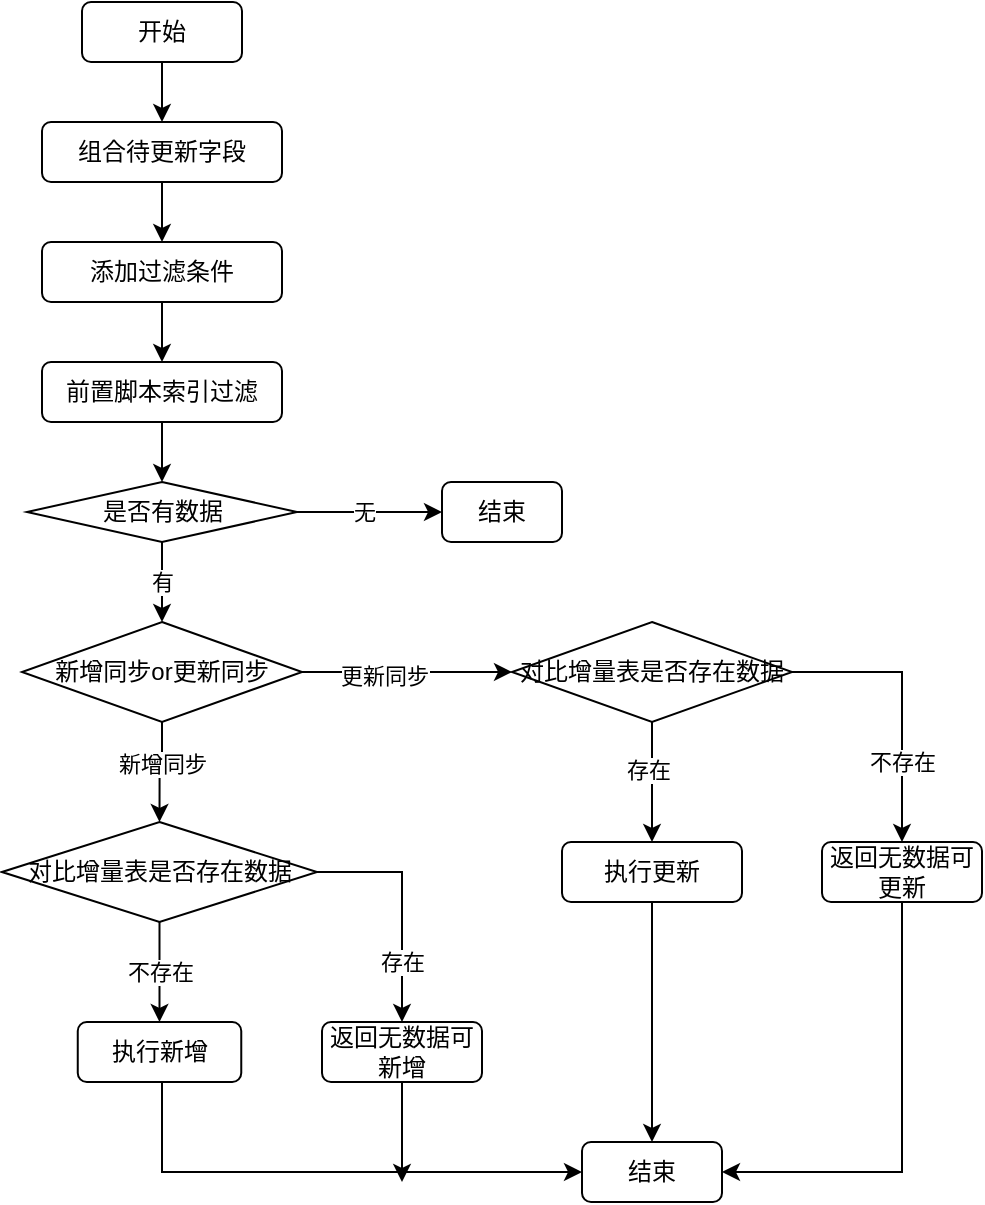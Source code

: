 <mxfile version="20.2.3" type="github">
  <diagram id="C5RBs43oDa-KdzZeNtuy" name="Page-1">
    <mxGraphModel dx="813" dy="435" grid="1" gridSize="10" guides="1" tooltips="1" connect="1" arrows="1" fold="1" page="1" pageScale="1" pageWidth="827" pageHeight="1169" math="0" shadow="0">
      <root>
        <mxCell id="WIyWlLk6GJQsqaUBKTNV-0" />
        <mxCell id="WIyWlLk6GJQsqaUBKTNV-1" parent="WIyWlLk6GJQsqaUBKTNV-0" />
        <mxCell id="F0Xwz5_cFICi8rasz0tl-6" style="edgeStyle=orthogonalEdgeStyle;rounded=0;orthogonalLoop=1;jettySize=auto;html=1;" edge="1" parent="WIyWlLk6GJQsqaUBKTNV-1" source="WIyWlLk6GJQsqaUBKTNV-3" target="WIyWlLk6GJQsqaUBKTNV-12">
          <mxGeometry relative="1" as="geometry" />
        </mxCell>
        <mxCell id="WIyWlLk6GJQsqaUBKTNV-3" value="开始" style="rounded=1;whiteSpace=wrap;html=1;fontSize=12;glass=0;strokeWidth=1;shadow=0;" parent="WIyWlLk6GJQsqaUBKTNV-1" vertex="1">
          <mxGeometry x="290" y="250" width="80" height="30" as="geometry" />
        </mxCell>
        <mxCell id="F0Xwz5_cFICi8rasz0tl-25" value="" style="edgeStyle=orthogonalEdgeStyle;rounded=0;orthogonalLoop=1;jettySize=auto;html=1;" edge="1" parent="WIyWlLk6GJQsqaUBKTNV-1" source="WIyWlLk6GJQsqaUBKTNV-12" target="F0Xwz5_cFICi8rasz0tl-24">
          <mxGeometry relative="1" as="geometry" />
        </mxCell>
        <mxCell id="WIyWlLk6GJQsqaUBKTNV-12" value="组合待更新字段" style="rounded=1;whiteSpace=wrap;html=1;fontSize=12;glass=0;strokeWidth=1;shadow=0;" parent="WIyWlLk6GJQsqaUBKTNV-1" vertex="1">
          <mxGeometry x="270" y="310" width="120" height="30" as="geometry" />
        </mxCell>
        <mxCell id="F0Xwz5_cFICi8rasz0tl-60" style="edgeStyle=orthogonalEdgeStyle;rounded=0;orthogonalLoop=1;jettySize=auto;html=1;entryX=0.5;entryY=0;entryDx=0;entryDy=0;" edge="1" parent="WIyWlLk6GJQsqaUBKTNV-1" source="F0Xwz5_cFICi8rasz0tl-1" target="F0Xwz5_cFICi8rasz0tl-59">
          <mxGeometry relative="1" as="geometry" />
        </mxCell>
        <mxCell id="F0Xwz5_cFICi8rasz0tl-1" value="前置脚本索引过滤" style="rounded=1;whiteSpace=wrap;html=1;fontSize=12;glass=0;strokeWidth=1;shadow=0;" vertex="1" parent="WIyWlLk6GJQsqaUBKTNV-1">
          <mxGeometry x="270" y="430" width="120" height="30" as="geometry" />
        </mxCell>
        <mxCell id="F0Xwz5_cFICi8rasz0tl-20" style="edgeStyle=orthogonalEdgeStyle;rounded=0;orthogonalLoop=1;jettySize=auto;html=1;entryX=0;entryY=0.5;entryDx=0;entryDy=0;" edge="1" parent="WIyWlLk6GJQsqaUBKTNV-1" source="F0Xwz5_cFICi8rasz0tl-4" target="F0Xwz5_cFICi8rasz0tl-16">
          <mxGeometry relative="1" as="geometry">
            <mxPoint x="500" y="585" as="targetPoint" />
          </mxGeometry>
        </mxCell>
        <mxCell id="F0Xwz5_cFICi8rasz0tl-28" value="更新同步" style="edgeLabel;html=1;align=center;verticalAlign=middle;resizable=0;points=[];" vertex="1" connectable="0" parent="F0Xwz5_cFICi8rasz0tl-20">
          <mxGeometry x="-0.229" y="-2" relative="1" as="geometry">
            <mxPoint as="offset" />
          </mxGeometry>
        </mxCell>
        <mxCell id="F0Xwz5_cFICi8rasz0tl-35" style="edgeStyle=orthogonalEdgeStyle;rounded=0;orthogonalLoop=1;jettySize=auto;html=1;exitX=0.5;exitY=1;exitDx=0;exitDy=0;entryX=0.5;entryY=0;entryDx=0;entryDy=0;" edge="1" parent="WIyWlLk6GJQsqaUBKTNV-1" source="F0Xwz5_cFICi8rasz0tl-4" target="F0Xwz5_cFICi8rasz0tl-15">
          <mxGeometry relative="1" as="geometry" />
        </mxCell>
        <mxCell id="F0Xwz5_cFICi8rasz0tl-37" value="新增同步" style="edgeLabel;html=1;align=center;verticalAlign=middle;resizable=0;points=[];" vertex="1" connectable="0" parent="F0Xwz5_cFICi8rasz0tl-35">
          <mxGeometry x="-0.196" relative="1" as="geometry">
            <mxPoint as="offset" />
          </mxGeometry>
        </mxCell>
        <mxCell id="F0Xwz5_cFICi8rasz0tl-4" value="新增同步or更新同步" style="rhombus;whiteSpace=wrap;html=1;" vertex="1" parent="WIyWlLk6GJQsqaUBKTNV-1">
          <mxGeometry x="260" y="560" width="140" height="50" as="geometry" />
        </mxCell>
        <mxCell id="F0Xwz5_cFICi8rasz0tl-45" style="edgeStyle=orthogonalEdgeStyle;rounded=0;orthogonalLoop=1;jettySize=auto;html=1;" edge="1" parent="WIyWlLk6GJQsqaUBKTNV-1" source="F0Xwz5_cFICi8rasz0tl-15" target="F0Xwz5_cFICi8rasz0tl-44">
          <mxGeometry relative="1" as="geometry">
            <Array as="points">
              <mxPoint x="328.75" y="750" />
              <mxPoint x="328.75" y="750" />
            </Array>
          </mxGeometry>
        </mxCell>
        <mxCell id="F0Xwz5_cFICi8rasz0tl-47" value="不存在" style="edgeLabel;html=1;align=center;verticalAlign=middle;resizable=0;points=[];" vertex="1" connectable="0" parent="F0Xwz5_cFICi8rasz0tl-45">
          <mxGeometry x="-0.285" relative="1" as="geometry">
            <mxPoint y="7" as="offset" />
          </mxGeometry>
        </mxCell>
        <mxCell id="F0Xwz5_cFICi8rasz0tl-54" style="edgeStyle=orthogonalEdgeStyle;rounded=0;orthogonalLoop=1;jettySize=auto;html=1;" edge="1" parent="WIyWlLk6GJQsqaUBKTNV-1" source="F0Xwz5_cFICi8rasz0tl-15" target="F0Xwz5_cFICi8rasz0tl-53">
          <mxGeometry relative="1" as="geometry" />
        </mxCell>
        <mxCell id="F0Xwz5_cFICi8rasz0tl-84" value="存在" style="edgeLabel;html=1;align=center;verticalAlign=middle;resizable=0;points=[];" vertex="1" connectable="0" parent="F0Xwz5_cFICi8rasz0tl-54">
          <mxGeometry x="-0.347" y="1" relative="1" as="geometry">
            <mxPoint x="4" y="46" as="offset" />
          </mxGeometry>
        </mxCell>
        <mxCell id="F0Xwz5_cFICi8rasz0tl-15" value="对比增量表是否存在数据" style="rhombus;whiteSpace=wrap;html=1;" vertex="1" parent="WIyWlLk6GJQsqaUBKTNV-1">
          <mxGeometry x="250" y="660" width="157.5" height="50" as="geometry" />
        </mxCell>
        <mxCell id="F0Xwz5_cFICi8rasz0tl-56" style="edgeStyle=orthogonalEdgeStyle;rounded=0;orthogonalLoop=1;jettySize=auto;html=1;entryX=0.5;entryY=0;entryDx=0;entryDy=0;" edge="1" parent="WIyWlLk6GJQsqaUBKTNV-1" source="F0Xwz5_cFICi8rasz0tl-16" target="F0Xwz5_cFICi8rasz0tl-50">
          <mxGeometry relative="1" as="geometry" />
        </mxCell>
        <mxCell id="F0Xwz5_cFICi8rasz0tl-87" value="存在" style="edgeLabel;html=1;align=center;verticalAlign=middle;resizable=0;points=[];" vertex="1" connectable="0" parent="F0Xwz5_cFICi8rasz0tl-56">
          <mxGeometry x="-0.195" y="-2" relative="1" as="geometry">
            <mxPoint as="offset" />
          </mxGeometry>
        </mxCell>
        <mxCell id="F0Xwz5_cFICi8rasz0tl-58" style="edgeStyle=orthogonalEdgeStyle;rounded=0;orthogonalLoop=1;jettySize=auto;html=1;" edge="1" parent="WIyWlLk6GJQsqaUBKTNV-1" source="F0Xwz5_cFICi8rasz0tl-16" target="F0Xwz5_cFICi8rasz0tl-57">
          <mxGeometry relative="1" as="geometry" />
        </mxCell>
        <mxCell id="F0Xwz5_cFICi8rasz0tl-85" value="不存在" style="edgeLabel;html=1;align=center;verticalAlign=middle;resizable=0;points=[];" vertex="1" connectable="0" parent="F0Xwz5_cFICi8rasz0tl-58">
          <mxGeometry x="-0.214" y="-1" relative="1" as="geometry">
            <mxPoint x="1" y="45" as="offset" />
          </mxGeometry>
        </mxCell>
        <mxCell id="F0Xwz5_cFICi8rasz0tl-16" value="对比增量表是否存在数据" style="rhombus;whiteSpace=wrap;html=1;" vertex="1" parent="WIyWlLk6GJQsqaUBKTNV-1">
          <mxGeometry x="505" y="560" width="140" height="50" as="geometry" />
        </mxCell>
        <mxCell id="F0Xwz5_cFICi8rasz0tl-27" style="edgeStyle=orthogonalEdgeStyle;rounded=0;orthogonalLoop=1;jettySize=auto;html=1;exitX=0.5;exitY=1;exitDx=0;exitDy=0;entryX=0.5;entryY=0;entryDx=0;entryDy=0;" edge="1" parent="WIyWlLk6GJQsqaUBKTNV-1" source="F0Xwz5_cFICi8rasz0tl-24" target="F0Xwz5_cFICi8rasz0tl-1">
          <mxGeometry relative="1" as="geometry" />
        </mxCell>
        <mxCell id="F0Xwz5_cFICi8rasz0tl-24" value="添加过滤条件" style="rounded=1;whiteSpace=wrap;html=1;fontSize=12;glass=0;strokeWidth=1;shadow=0;" vertex="1" parent="WIyWlLk6GJQsqaUBKTNV-1">
          <mxGeometry x="270" y="370" width="120" height="30" as="geometry" />
        </mxCell>
        <mxCell id="F0Xwz5_cFICi8rasz0tl-73" style="edgeStyle=orthogonalEdgeStyle;rounded=0;orthogonalLoop=1;jettySize=auto;html=1;entryX=0;entryY=0.5;entryDx=0;entryDy=0;" edge="1" parent="WIyWlLk6GJQsqaUBKTNV-1" source="F0Xwz5_cFICi8rasz0tl-44" target="F0Xwz5_cFICi8rasz0tl-72">
          <mxGeometry relative="1" as="geometry">
            <Array as="points">
              <mxPoint x="330" y="835" />
            </Array>
          </mxGeometry>
        </mxCell>
        <mxCell id="F0Xwz5_cFICi8rasz0tl-44" value="执行新增" style="rounded=1;whiteSpace=wrap;html=1;" vertex="1" parent="WIyWlLk6GJQsqaUBKTNV-1">
          <mxGeometry x="287.88" y="760" width="81.75" height="30" as="geometry" />
        </mxCell>
        <mxCell id="F0Xwz5_cFICi8rasz0tl-75" style="edgeStyle=orthogonalEdgeStyle;rounded=0;orthogonalLoop=1;jettySize=auto;html=1;entryX=0.5;entryY=0;entryDx=0;entryDy=0;" edge="1" parent="WIyWlLk6GJQsqaUBKTNV-1" source="F0Xwz5_cFICi8rasz0tl-50" target="F0Xwz5_cFICi8rasz0tl-72">
          <mxGeometry relative="1" as="geometry">
            <Array as="points">
              <mxPoint x="575" y="770" />
              <mxPoint x="575" y="770" />
            </Array>
          </mxGeometry>
        </mxCell>
        <mxCell id="F0Xwz5_cFICi8rasz0tl-50" value="执行更新" style="rounded=1;whiteSpace=wrap;html=1;" vertex="1" parent="WIyWlLk6GJQsqaUBKTNV-1">
          <mxGeometry x="530" y="670" width="90" height="30" as="geometry" />
        </mxCell>
        <mxCell id="F0Xwz5_cFICi8rasz0tl-81" style="edgeStyle=orthogonalEdgeStyle;rounded=0;orthogonalLoop=1;jettySize=auto;html=1;" edge="1" parent="WIyWlLk6GJQsqaUBKTNV-1" source="F0Xwz5_cFICi8rasz0tl-53">
          <mxGeometry relative="1" as="geometry">
            <mxPoint x="450" y="840" as="targetPoint" />
          </mxGeometry>
        </mxCell>
        <mxCell id="F0Xwz5_cFICi8rasz0tl-53" value="返回无数据可新增" style="rounded=1;whiteSpace=wrap;html=1;" vertex="1" parent="WIyWlLk6GJQsqaUBKTNV-1">
          <mxGeometry x="410" y="760" width="80" height="30" as="geometry" />
        </mxCell>
        <mxCell id="F0Xwz5_cFICi8rasz0tl-76" style="edgeStyle=orthogonalEdgeStyle;rounded=0;orthogonalLoop=1;jettySize=auto;html=1;entryX=1;entryY=0.5;entryDx=0;entryDy=0;" edge="1" parent="WIyWlLk6GJQsqaUBKTNV-1" source="F0Xwz5_cFICi8rasz0tl-57" target="F0Xwz5_cFICi8rasz0tl-72">
          <mxGeometry relative="1" as="geometry">
            <Array as="points">
              <mxPoint x="700" y="835" />
            </Array>
          </mxGeometry>
        </mxCell>
        <mxCell id="F0Xwz5_cFICi8rasz0tl-57" value="返回无数据可更新" style="rounded=1;whiteSpace=wrap;html=1;" vertex="1" parent="WIyWlLk6GJQsqaUBKTNV-1">
          <mxGeometry x="660" y="670" width="80" height="30" as="geometry" />
        </mxCell>
        <mxCell id="F0Xwz5_cFICi8rasz0tl-61" style="edgeStyle=orthogonalEdgeStyle;rounded=0;orthogonalLoop=1;jettySize=auto;html=1;exitX=0.5;exitY=1;exitDx=0;exitDy=0;entryX=0.5;entryY=0;entryDx=0;entryDy=0;" edge="1" parent="WIyWlLk6GJQsqaUBKTNV-1" source="F0Xwz5_cFICi8rasz0tl-59" target="F0Xwz5_cFICi8rasz0tl-4">
          <mxGeometry relative="1" as="geometry">
            <Array as="points">
              <mxPoint x="330" y="540" />
              <mxPoint x="330" y="540" />
            </Array>
          </mxGeometry>
        </mxCell>
        <mxCell id="F0Xwz5_cFICi8rasz0tl-65" value="有" style="edgeLabel;html=1;align=center;verticalAlign=middle;resizable=0;points=[];" vertex="1" connectable="0" parent="F0Xwz5_cFICi8rasz0tl-61">
          <mxGeometry x="-0.21" y="3" relative="1" as="geometry">
            <mxPoint x="-3" y="4" as="offset" />
          </mxGeometry>
        </mxCell>
        <mxCell id="F0Xwz5_cFICi8rasz0tl-66" style="edgeStyle=orthogonalEdgeStyle;rounded=0;orthogonalLoop=1;jettySize=auto;html=1;" edge="1" parent="WIyWlLk6GJQsqaUBKTNV-1" source="F0Xwz5_cFICi8rasz0tl-59" target="F0Xwz5_cFICi8rasz0tl-67">
          <mxGeometry relative="1" as="geometry">
            <mxPoint x="430" y="505" as="targetPoint" />
            <Array as="points">
              <mxPoint x="420" y="505" />
              <mxPoint x="420" y="505" />
            </Array>
          </mxGeometry>
        </mxCell>
        <mxCell id="F0Xwz5_cFICi8rasz0tl-70" value="无" style="edgeLabel;html=1;align=center;verticalAlign=middle;resizable=0;points=[];" vertex="1" connectable="0" parent="F0Xwz5_cFICi8rasz0tl-66">
          <mxGeometry x="0.185" y="-2" relative="1" as="geometry">
            <mxPoint x="-10" y="-2" as="offset" />
          </mxGeometry>
        </mxCell>
        <mxCell id="F0Xwz5_cFICi8rasz0tl-59" value="是否有数据" style="rhombus;whiteSpace=wrap;html=1;" vertex="1" parent="WIyWlLk6GJQsqaUBKTNV-1">
          <mxGeometry x="262.5" y="490" width="135" height="30" as="geometry" />
        </mxCell>
        <mxCell id="F0Xwz5_cFICi8rasz0tl-67" value="结束" style="rounded=1;whiteSpace=wrap;html=1;" vertex="1" parent="WIyWlLk6GJQsqaUBKTNV-1">
          <mxGeometry x="470" y="490" width="60" height="30" as="geometry" />
        </mxCell>
        <mxCell id="F0Xwz5_cFICi8rasz0tl-72" value="结束" style="rounded=1;whiteSpace=wrap;html=1;" vertex="1" parent="WIyWlLk6GJQsqaUBKTNV-1">
          <mxGeometry x="540" y="820" width="70" height="30" as="geometry" />
        </mxCell>
      </root>
    </mxGraphModel>
  </diagram>
</mxfile>
